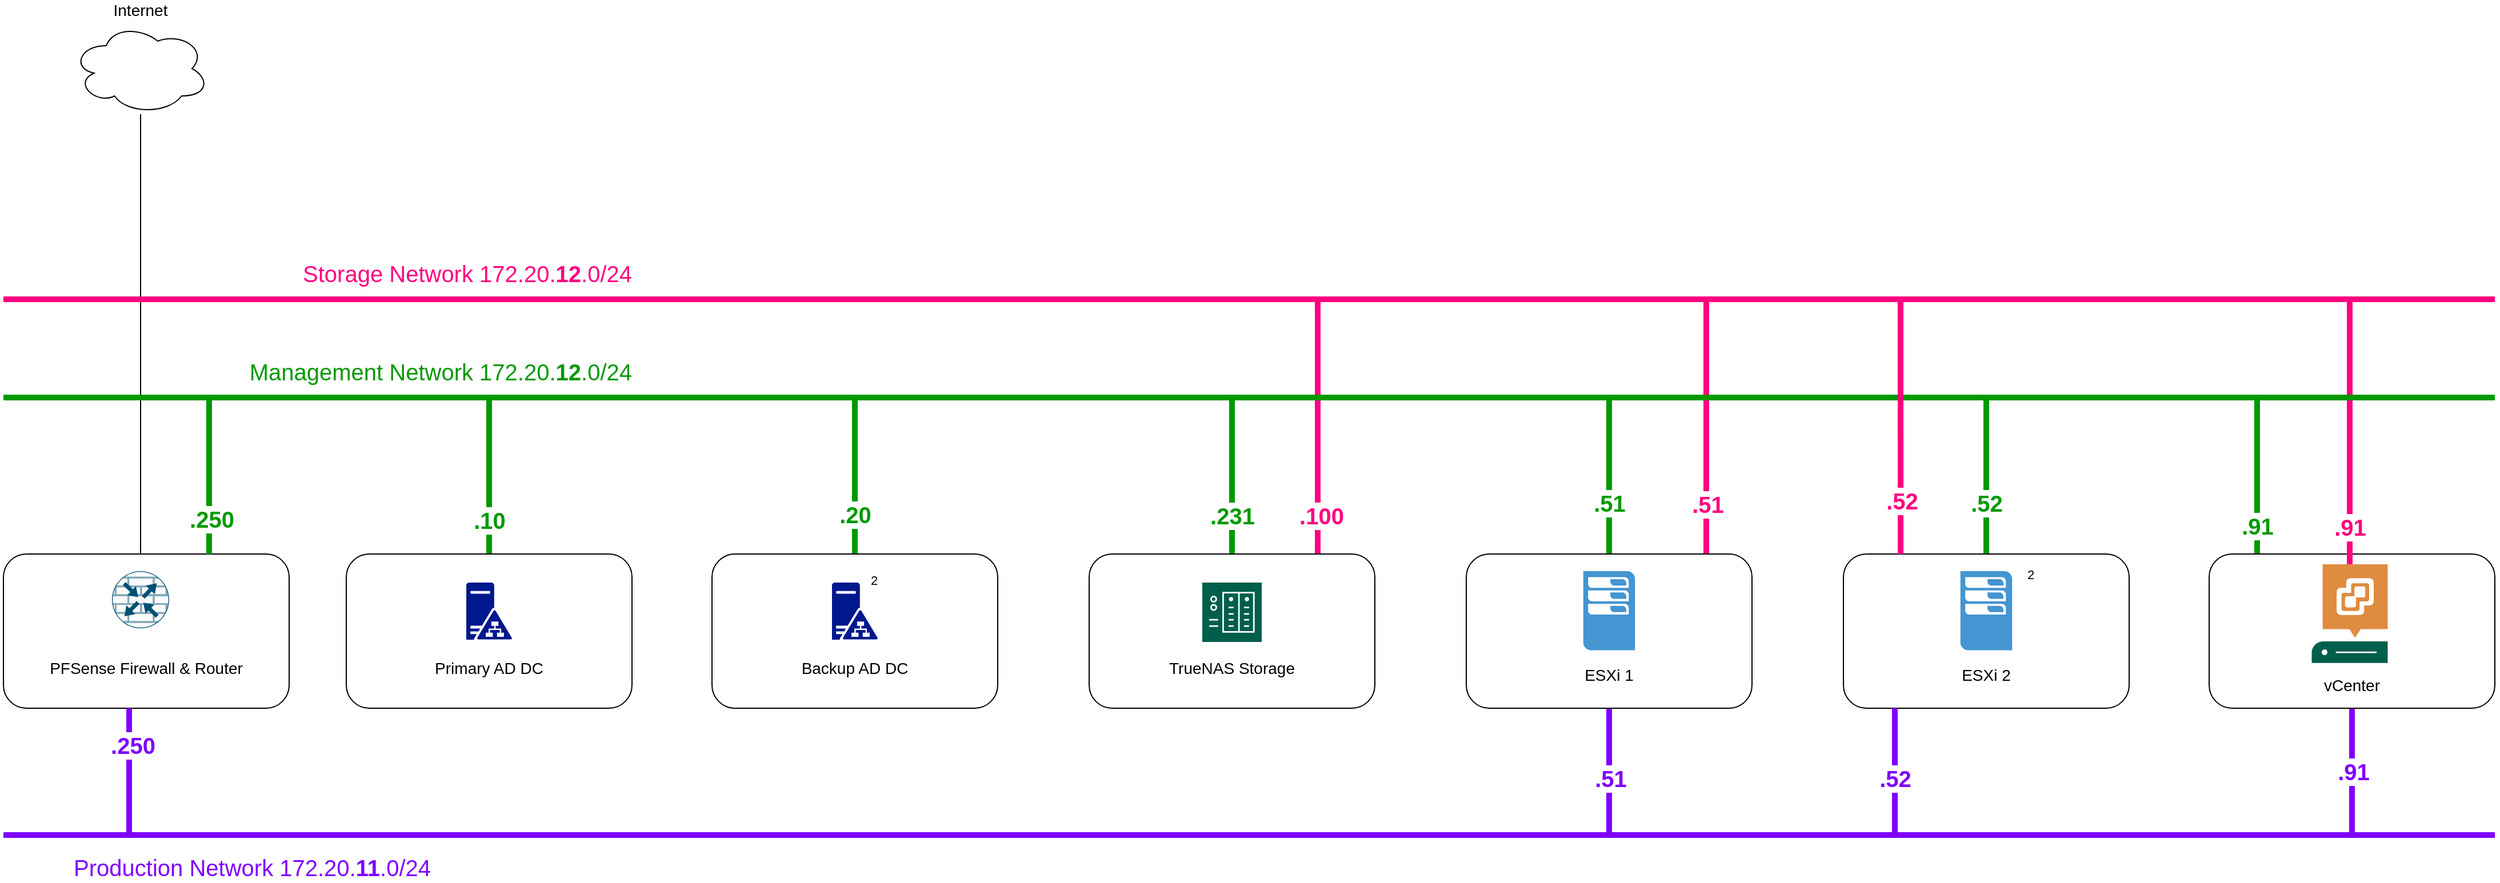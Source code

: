 <mxfile version="20.5.3" type="github">
  <diagram id="sirWhhB7pOe3GyJsnbqC" name="Page-1">
    <mxGraphModel dx="1892" dy="1148" grid="1" gridSize="10" guides="1" tooltips="1" connect="1" arrows="1" fold="1" page="1" pageScale="1" pageWidth="850" pageHeight="1100" math="0" shadow="0">
      <root>
        <mxCell id="0" />
        <mxCell id="1" parent="0" />
        <mxCell id="KDtAswgpiZjDjle5bZfT-6" style="edgeStyle=orthogonalEdgeStyle;rounded=0;orthogonalLoop=1;jettySize=auto;html=1;fontSize=14;verticalAlign=middle;endArrow=none;endFill=0;" edge="1" parent="1" source="KDtAswgpiZjDjle5bZfT-5">
          <mxGeometry relative="1" as="geometry">
            <mxPoint x="160" y="590" as="targetPoint" />
          </mxGeometry>
        </mxCell>
        <mxCell id="KDtAswgpiZjDjle5bZfT-76" value="&lt;font color=&quot;#7F00FF&quot;&gt;&lt;b&gt;.91&lt;/b&gt;&lt;br&gt;&lt;/font&gt;" style="edgeStyle=orthogonalEdgeStyle;rounded=0;orthogonalLoop=1;jettySize=auto;html=1;strokeColor=#7F00FF;strokeWidth=5;fontSize=20;fontColor=#FF0080;endArrow=none;endFill=0;" edge="1" parent="1" source="KDtAswgpiZjDjle5bZfT-35">
          <mxGeometry relative="1" as="geometry">
            <mxPoint x="2095.0" y="830" as="targetPoint" />
          </mxGeometry>
        </mxCell>
        <mxCell id="KDtAswgpiZjDjle5bZfT-78" value="&lt;font color=&quot;#009900&quot;&gt;.91&lt;br&gt;&lt;/font&gt;" style="edgeStyle=orthogonalEdgeStyle;rounded=0;orthogonalLoop=1;jettySize=auto;html=1;strokeColor=#009900;strokeWidth=5;fontSize=20;fontColor=#7F00FF;endArrow=none;endFill=0;fontStyle=1" edge="1" parent="1">
          <mxGeometry x="-0.63" relative="1" as="geometry">
            <mxPoint x="2012" y="450" as="targetPoint" />
            <mxPoint x="2012.0" y="585" as="sourcePoint" />
            <Array as="points">
              <mxPoint x="2012" y="550" />
              <mxPoint x="2012" y="550" />
            </Array>
            <mxPoint as="offset" />
          </mxGeometry>
        </mxCell>
        <mxCell id="KDtAswgpiZjDjle5bZfT-35" value="" style="rounded=1;whiteSpace=wrap;html=1;fontSize=14;" vertex="1" parent="1">
          <mxGeometry x="1970" y="585" width="250" height="135" as="geometry" />
        </mxCell>
        <mxCell id="KDtAswgpiZjDjle5bZfT-37" value="vCenter" style="text;html=1;strokeColor=none;fillColor=none;align=center;verticalAlign=middle;whiteSpace=wrap;rounded=0;fontSize=14;" vertex="1" parent="KDtAswgpiZjDjle5bZfT-35">
          <mxGeometry x="20" y="100" width="210" height="30" as="geometry" />
        </mxCell>
        <mxCell id="KDtAswgpiZjDjle5bZfT-62" value="&lt;b&gt;.52&lt;/b&gt;" style="edgeStyle=orthogonalEdgeStyle;rounded=0;orthogonalLoop=1;jettySize=auto;html=1;strokeColor=#009900;strokeWidth=5;fontSize=20;fontColor=#009900;endArrow=none;endFill=0;" edge="1" parent="1" source="KDtAswgpiZjDjle5bZfT-32">
          <mxGeometry x="-0.333" relative="1" as="geometry">
            <mxPoint x="1775" y="450" as="targetPoint" />
            <Array as="points">
              <mxPoint x="1775" y="520" />
              <mxPoint x="1775" y="520" />
            </Array>
            <mxPoint as="offset" />
          </mxGeometry>
        </mxCell>
        <mxCell id="KDtAswgpiZjDjle5bZfT-32" value="" style="rounded=1;whiteSpace=wrap;html=1;fontSize=14;" vertex="1" parent="1">
          <mxGeometry x="1650" y="585" width="250" height="135" as="geometry" />
        </mxCell>
        <mxCell id="KDtAswgpiZjDjle5bZfT-33" value="&lt;div&gt;2&lt;/div&gt;" style="text;html=1;strokeColor=none;fillColor=none;align=center;verticalAlign=middle;whiteSpace=wrap;rounded=0;fontSize=11;" vertex="1" parent="KDtAswgpiZjDjle5bZfT-32">
          <mxGeometry x="134" y="3" width="60" height="30" as="geometry" />
        </mxCell>
        <mxCell id="KDtAswgpiZjDjle5bZfT-48" style="edgeStyle=orthogonalEdgeStyle;rounded=0;orthogonalLoop=1;jettySize=auto;html=1;strokeColor=#7F00FF;strokeWidth=5;fontSize=20;fontColor=#7F00FF;endArrow=none;endFill=0;" edge="1" parent="1" source="KDtAswgpiZjDjle5bZfT-29">
          <mxGeometry relative="1" as="geometry">
            <mxPoint x="1445" y="830" as="targetPoint" />
          </mxGeometry>
        </mxCell>
        <mxCell id="KDtAswgpiZjDjle5bZfT-49" value="&lt;b&gt;.51&lt;/b&gt;" style="edgeLabel;html=1;align=center;verticalAlign=middle;resizable=0;points=[];fontSize=20;fontColor=#7F00FF;" vertex="1" connectable="0" parent="KDtAswgpiZjDjle5bZfT-48">
          <mxGeometry x="0.104" relative="1" as="geometry">
            <mxPoint as="offset" />
          </mxGeometry>
        </mxCell>
        <mxCell id="KDtAswgpiZjDjle5bZfT-61" value="&lt;b&gt;.51&lt;/b&gt;" style="edgeStyle=orthogonalEdgeStyle;rounded=0;orthogonalLoop=1;jettySize=auto;html=1;strokeColor=#009900;strokeWidth=5;fontSize=20;fontColor=#009900;endArrow=none;endFill=0;" edge="1" parent="1" source="KDtAswgpiZjDjle5bZfT-29">
          <mxGeometry x="-0.333" relative="1" as="geometry">
            <mxPoint x="1445" y="450" as="targetPoint" />
            <mxPoint as="offset" />
          </mxGeometry>
        </mxCell>
        <mxCell id="KDtAswgpiZjDjle5bZfT-68" style="edgeStyle=orthogonalEdgeStyle;rounded=0;orthogonalLoop=1;jettySize=auto;html=1;strokeColor=#FF0080;strokeWidth=5;fontSize=20;fontColor=#FF0080;endArrow=none;endFill=0;" edge="1" parent="1" source="KDtAswgpiZjDjle5bZfT-29">
          <mxGeometry relative="1" as="geometry">
            <mxPoint x="1530" y="360" as="targetPoint" />
            <Array as="points">
              <mxPoint x="1530" y="360" />
            </Array>
          </mxGeometry>
        </mxCell>
        <mxCell id="KDtAswgpiZjDjle5bZfT-69" value="&lt;b&gt;.51&lt;/b&gt;" style="edgeLabel;html=1;align=center;verticalAlign=middle;resizable=0;points=[];fontSize=20;fontColor=#FF0080;" vertex="1" connectable="0" parent="KDtAswgpiZjDjle5bZfT-68">
          <mxGeometry x="-0.581" y="-1" relative="1" as="geometry">
            <mxPoint y="3" as="offset" />
          </mxGeometry>
        </mxCell>
        <mxCell id="KDtAswgpiZjDjle5bZfT-29" value="" style="rounded=1;whiteSpace=wrap;html=1;fontSize=14;" vertex="1" parent="1">
          <mxGeometry x="1320" y="585" width="250" height="135" as="geometry" />
        </mxCell>
        <mxCell id="KDtAswgpiZjDjle5bZfT-59" style="edgeStyle=orthogonalEdgeStyle;rounded=0;orthogonalLoop=1;jettySize=auto;html=1;strokeColor=#009900;strokeWidth=5;fontSize=20;fontColor=#009900;endArrow=none;endFill=0;" edge="1" parent="1" source="KDtAswgpiZjDjle5bZfT-24">
          <mxGeometry relative="1" as="geometry">
            <mxPoint x="1115" y="450" as="targetPoint" />
            <Array as="points">
              <mxPoint x="1115" y="480" />
              <mxPoint x="1115" y="480" />
            </Array>
          </mxGeometry>
        </mxCell>
        <mxCell id="KDtAswgpiZjDjle5bZfT-60" value="&lt;b&gt;.231&lt;/b&gt;" style="edgeLabel;html=1;align=center;verticalAlign=middle;resizable=0;points=[];fontSize=20;fontColor=#009900;" vertex="1" connectable="0" parent="KDtAswgpiZjDjle5bZfT-59">
          <mxGeometry x="0.534" y="-3" relative="1" as="geometry">
            <mxPoint x="-3" y="69" as="offset" />
          </mxGeometry>
        </mxCell>
        <mxCell id="KDtAswgpiZjDjle5bZfT-66" style="edgeStyle=orthogonalEdgeStyle;rounded=0;orthogonalLoop=1;jettySize=auto;html=1;strokeColor=#FF0080;strokeWidth=5;fontSize=20;fontColor=#FF0080;endArrow=none;endFill=0;" edge="1" parent="1" source="KDtAswgpiZjDjle5bZfT-24">
          <mxGeometry relative="1" as="geometry">
            <mxPoint x="1190" y="360" as="targetPoint" />
            <Array as="points">
              <mxPoint x="1190" y="370" />
            </Array>
          </mxGeometry>
        </mxCell>
        <mxCell id="KDtAswgpiZjDjle5bZfT-67" value="&lt;b&gt;.100&lt;/b&gt;" style="edgeLabel;html=1;align=center;verticalAlign=middle;resizable=0;points=[];fontSize=20;fontColor=#FF0080;" vertex="1" connectable="0" parent="KDtAswgpiZjDjle5bZfT-66">
          <mxGeometry x="-0.603" y="-3" relative="1" as="geometry">
            <mxPoint y="10" as="offset" />
          </mxGeometry>
        </mxCell>
        <mxCell id="KDtAswgpiZjDjle5bZfT-24" value="" style="rounded=1;whiteSpace=wrap;html=1;fontSize=14;" vertex="1" parent="1">
          <mxGeometry x="990" y="585" width="250" height="135" as="geometry" />
        </mxCell>
        <mxCell id="KDtAswgpiZjDjle5bZfT-58" value="&lt;b&gt;.20&lt;/b&gt;" style="edgeStyle=orthogonalEdgeStyle;rounded=0;orthogonalLoop=1;jettySize=auto;html=1;strokeColor=#009900;strokeWidth=5;fontSize=20;fontColor=#009900;endArrow=none;endFill=0;" edge="1" parent="1">
          <mxGeometry x="-0.481" relative="1" as="geometry">
            <mxPoint x="785" y="450" as="targetPoint" />
            <mxPoint x="785" y="585" as="sourcePoint" />
            <mxPoint as="offset" />
          </mxGeometry>
        </mxCell>
        <mxCell id="KDtAswgpiZjDjle5bZfT-20" value="" style="rounded=1;whiteSpace=wrap;html=1;fontSize=14;" vertex="1" parent="1">
          <mxGeometry x="660" y="585" width="250" height="135" as="geometry" />
        </mxCell>
        <mxCell id="KDtAswgpiZjDjle5bZfT-56" style="edgeStyle=orthogonalEdgeStyle;rounded=0;orthogonalLoop=1;jettySize=auto;html=1;strokeColor=#009900;strokeWidth=5;fontSize=20;fontColor=#009900;endArrow=none;endFill=0;" edge="1" parent="1" source="KDtAswgpiZjDjle5bZfT-15">
          <mxGeometry relative="1" as="geometry">
            <mxPoint x="465" y="450" as="targetPoint" />
            <Array as="points">
              <mxPoint x="465" y="450" />
            </Array>
          </mxGeometry>
        </mxCell>
        <mxCell id="KDtAswgpiZjDjle5bZfT-57" value="&lt;b&gt;.10&lt;/b&gt;" style="edgeLabel;html=1;align=center;verticalAlign=middle;resizable=0;points=[];fontSize=20;fontColor=#009900;" vertex="1" connectable="0" parent="KDtAswgpiZjDjle5bZfT-56">
          <mxGeometry x="-0.1" y="-6" relative="1" as="geometry">
            <mxPoint x="-6" y="31" as="offset" />
          </mxGeometry>
        </mxCell>
        <mxCell id="KDtAswgpiZjDjle5bZfT-15" value="" style="rounded=1;whiteSpace=wrap;html=1;fontSize=14;" vertex="1" parent="1">
          <mxGeometry x="340" y="585" width="250" height="135" as="geometry" />
        </mxCell>
        <mxCell id="KDtAswgpiZjDjle5bZfT-8" value="" style="rounded=1;whiteSpace=wrap;html=1;fontSize=14;" vertex="1" parent="1">
          <mxGeometry x="40" y="585" width="250" height="135" as="geometry" />
        </mxCell>
        <mxCell id="KDtAswgpiZjDjle5bZfT-4" value="" style="sketch=0;points=[[0.5,0,0],[1,0.5,0],[0.5,1,0],[0,0.5,0],[0.145,0.145,0],[0.856,0.145,0],[0.855,0.856,0],[0.145,0.855,0]];verticalLabelPosition=bottom;html=1;verticalAlign=top;aspect=fixed;align=center;pointerEvents=1;shape=mxgraph.cisco19.rect;prIcon=router_with_firewall;fillColor=#FAFAFA;strokeColor=#005073;" vertex="1" parent="1">
          <mxGeometry x="135" y="600" width="50" height="50" as="geometry" />
        </mxCell>
        <mxCell id="KDtAswgpiZjDjle5bZfT-5" value="&lt;font style=&quot;font-size: 14px;&quot;&gt;Internet&lt;/font&gt;" style="ellipse;shape=cloud;whiteSpace=wrap;html=1;labelPosition=center;verticalLabelPosition=top;align=center;verticalAlign=bottom;" vertex="1" parent="1">
          <mxGeometry x="100" y="120" width="120" height="80" as="geometry" />
        </mxCell>
        <mxCell id="KDtAswgpiZjDjle5bZfT-9" value="PFSense Firewall &amp;amp; Router" style="text;html=1;strokeColor=none;fillColor=none;align=center;verticalAlign=middle;whiteSpace=wrap;rounded=0;fontSize=14;" vertex="1" parent="1">
          <mxGeometry x="60" y="670" width="210" height="30" as="geometry" />
        </mxCell>
        <mxCell id="KDtAswgpiZjDjle5bZfT-14" value="Primary AD DC" style="text;html=1;strokeColor=none;fillColor=none;align=center;verticalAlign=middle;whiteSpace=wrap;rounded=0;fontSize=14;" vertex="1" parent="1">
          <mxGeometry x="360" y="670" width="210" height="30" as="geometry" />
        </mxCell>
        <mxCell id="KDtAswgpiZjDjle5bZfT-16" value="" style="sketch=0;aspect=fixed;pointerEvents=1;shadow=0;dashed=0;html=1;strokeColor=none;labelPosition=center;verticalLabelPosition=bottom;verticalAlign=top;align=center;fillColor=#00188D;shape=mxgraph.mscae.enterprise.ad_fs;fontSize=14;" vertex="1" parent="1">
          <mxGeometry x="445" y="610" width="40" height="50" as="geometry" />
        </mxCell>
        <mxCell id="KDtAswgpiZjDjle5bZfT-18" value="" style="sketch=0;aspect=fixed;pointerEvents=1;shadow=0;dashed=0;html=1;strokeColor=none;labelPosition=right;verticalLabelPosition=top;verticalAlign=bottom;align=left;fillColor=#00188D;shape=mxgraph.mscae.enterprise.ad_fs;fontSize=11;" vertex="1" parent="1">
          <mxGeometry x="765" y="610" width="40" height="50" as="geometry" />
        </mxCell>
        <mxCell id="KDtAswgpiZjDjle5bZfT-19" value="Backup AD DC" style="text;html=1;strokeColor=none;fillColor=none;align=center;verticalAlign=middle;whiteSpace=wrap;rounded=0;fontSize=14;" vertex="1" parent="1">
          <mxGeometry x="680" y="670" width="210" height="30" as="geometry" />
        </mxCell>
        <mxCell id="KDtAswgpiZjDjle5bZfT-21" value="&lt;div&gt;2&lt;/div&gt;" style="text;html=1;strokeColor=none;fillColor=none;align=center;verticalAlign=middle;whiteSpace=wrap;rounded=0;fontSize=11;" vertex="1" parent="1">
          <mxGeometry x="772" y="593" width="60" height="30" as="geometry" />
        </mxCell>
        <mxCell id="KDtAswgpiZjDjle5bZfT-22" value="" style="sketch=0;pointerEvents=1;shadow=0;dashed=0;html=1;strokeColor=none;fillColor=#005F4B;labelPosition=center;verticalLabelPosition=bottom;verticalAlign=top;align=center;outlineConnect=0;shape=mxgraph.veeam2.nas;fontSize=11;" vertex="1" parent="1">
          <mxGeometry x="1089" y="610" width="52" height="52" as="geometry" />
        </mxCell>
        <mxCell id="KDtAswgpiZjDjle5bZfT-25" value="TrueNAS Storage" style="text;html=1;strokeColor=none;fillColor=none;align=center;verticalAlign=middle;whiteSpace=wrap;rounded=0;fontSize=14;" vertex="1" parent="1">
          <mxGeometry x="1010" y="670" width="210" height="30" as="geometry" />
        </mxCell>
        <mxCell id="KDtAswgpiZjDjle5bZfT-26" value="" style="pointerEvents=1;shadow=0;dashed=0;html=1;strokeColor=none;fillColor=#4495D1;labelPosition=center;verticalLabelPosition=bottom;verticalAlign=top;align=center;outlineConnect=0;shape=mxgraph.veeam.2d.esx_esxi;fontSize=11;" vertex="1" parent="1">
          <mxGeometry x="1422.39" y="600" width="45.23" height="69.2" as="geometry" />
        </mxCell>
        <mxCell id="KDtAswgpiZjDjle5bZfT-28" value="ESXi 1" style="text;html=1;strokeColor=none;fillColor=none;align=center;verticalAlign=middle;whiteSpace=wrap;rounded=0;fontSize=14;" vertex="1" parent="1">
          <mxGeometry x="1340" y="676" width="210" height="30" as="geometry" />
        </mxCell>
        <mxCell id="KDtAswgpiZjDjle5bZfT-30" value="" style="pointerEvents=1;shadow=0;dashed=0;html=1;strokeColor=none;fillColor=#4495D1;labelPosition=center;verticalLabelPosition=bottom;verticalAlign=top;align=center;outlineConnect=0;shape=mxgraph.veeam.2d.esx_esxi;fontSize=11;" vertex="1" parent="1">
          <mxGeometry x="1752.39" y="600" width="45.23" height="69.2" as="geometry" />
        </mxCell>
        <mxCell id="KDtAswgpiZjDjle5bZfT-31" value="ESXi 2" style="text;html=1;strokeColor=none;fillColor=none;align=center;verticalAlign=middle;whiteSpace=wrap;rounded=0;fontSize=14;" vertex="1" parent="1">
          <mxGeometry x="1670" y="676" width="210" height="30" as="geometry" />
        </mxCell>
        <mxCell id="KDtAswgpiZjDjle5bZfT-79" style="edgeStyle=orthogonalEdgeStyle;rounded=0;orthogonalLoop=1;jettySize=auto;html=1;strokeColor=#FF0080;strokeWidth=5;fontSize=20;fontColor=#009900;endArrow=none;endFill=0;" edge="1" parent="1" source="KDtAswgpiZjDjle5bZfT-36">
          <mxGeometry relative="1" as="geometry">
            <mxPoint x="2093" y="360" as="targetPoint" />
            <Array as="points">
              <mxPoint x="2093" y="370" />
            </Array>
          </mxGeometry>
        </mxCell>
        <mxCell id="KDtAswgpiZjDjle5bZfT-80" value="&lt;font color=&quot;#FF0080&quot;&gt;&lt;b&gt;.91&lt;/b&gt;&lt;/font&gt;" style="edgeLabel;html=1;align=center;verticalAlign=middle;resizable=0;points=[];fontSize=20;fontColor=#009900;" vertex="1" connectable="0" parent="KDtAswgpiZjDjle5bZfT-79">
          <mxGeometry x="0.816" y="-1" relative="1" as="geometry">
            <mxPoint x="-1" y="179" as="offset" />
          </mxGeometry>
        </mxCell>
        <mxCell id="KDtAswgpiZjDjle5bZfT-36" value="" style="sketch=0;pointerEvents=1;shadow=0;dashed=0;html=1;strokeColor=none;fillColor=#005F4B;labelPosition=center;verticalLabelPosition=bottom;verticalAlign=top;align=center;outlineConnect=0;shape=mxgraph.veeam2.vcenter_server;fontSize=11;" vertex="1" parent="1">
          <mxGeometry x="2059.77" y="594" width="66.46" height="86.4" as="geometry" />
        </mxCell>
        <mxCell id="KDtAswgpiZjDjle5bZfT-38" value="Production Network 172.20.&lt;b&gt;11&lt;/b&gt;.0/24" style="endArrow=none;html=1;rounded=0;fontSize=20;fontColor=#7F00FF;strokeColor=#7F00FF;strokeWidth=5;labelPosition=left;verticalLabelPosition=bottom;align=right;verticalAlign=top;" edge="1" parent="1">
          <mxGeometry x="-0.656" y="-10" width="50" height="50" relative="1" as="geometry">
            <mxPoint x="40" y="831" as="sourcePoint" />
            <mxPoint x="2220" y="831" as="targetPoint" />
            <mxPoint as="offset" />
          </mxGeometry>
        </mxCell>
        <mxCell id="KDtAswgpiZjDjle5bZfT-39" value="" style="endArrow=none;html=1;rounded=0;strokeColor=#7F00FF;strokeWidth=5;fontSize=20;fontColor=#7F00FF;entryX=0.44;entryY=1;entryDx=0;entryDy=0;entryPerimeter=0;" edge="1" parent="1">
          <mxGeometry width="50" height="50" relative="1" as="geometry">
            <mxPoint x="150" y="830" as="sourcePoint" />
            <mxPoint x="150.0" y="720" as="targetPoint" />
          </mxGeometry>
        </mxCell>
        <mxCell id="KDtAswgpiZjDjle5bZfT-40" value="&lt;b&gt;.250&lt;/b&gt;" style="edgeLabel;html=1;align=center;verticalAlign=middle;resizable=0;points=[];fontSize=20;fontColor=#7F00FF;" vertex="1" connectable="0" parent="KDtAswgpiZjDjle5bZfT-39">
          <mxGeometry x="0.445" y="-3" relative="1" as="geometry">
            <mxPoint y="1" as="offset" />
          </mxGeometry>
        </mxCell>
        <mxCell id="KDtAswgpiZjDjle5bZfT-50" style="edgeStyle=orthogonalEdgeStyle;rounded=0;orthogonalLoop=1;jettySize=auto;html=1;strokeColor=#7F00FF;strokeWidth=5;fontSize=20;fontColor=#7F00FF;endArrow=none;endFill=0;" edge="1" parent="1">
          <mxGeometry relative="1" as="geometry">
            <mxPoint x="1695" y="830" as="targetPoint" />
            <mxPoint x="1695" y="720" as="sourcePoint" />
          </mxGeometry>
        </mxCell>
        <mxCell id="KDtAswgpiZjDjle5bZfT-51" value="&lt;b&gt;.52&lt;/b&gt;" style="edgeLabel;html=1;align=center;verticalAlign=middle;resizable=0;points=[];fontSize=20;fontColor=#7F00FF;" vertex="1" connectable="0" parent="KDtAswgpiZjDjle5bZfT-50">
          <mxGeometry x="0.104" relative="1" as="geometry">
            <mxPoint as="offset" />
          </mxGeometry>
        </mxCell>
        <mxCell id="KDtAswgpiZjDjle5bZfT-52" value="Management Network 172.20.&lt;b&gt;12&lt;/b&gt;.0/24" style="endArrow=none;html=1;rounded=0;fontSize=20;fontColor=#009900;strokeColor=#009900;strokeWidth=5;labelPosition=left;verticalLabelPosition=top;align=right;verticalAlign=bottom;" edge="1" parent="1">
          <mxGeometry x="-0.495" y="8" width="50" height="50" relative="1" as="geometry">
            <mxPoint x="40" y="448" as="sourcePoint" />
            <mxPoint x="2220" y="448" as="targetPoint" />
            <mxPoint as="offset" />
          </mxGeometry>
        </mxCell>
        <mxCell id="KDtAswgpiZjDjle5bZfT-53" style="edgeStyle=orthogonalEdgeStyle;rounded=0;orthogonalLoop=1;jettySize=auto;html=1;strokeColor=#009900;strokeWidth=5;fontSize=20;fontColor=#009900;endArrow=none;endFill=0;" edge="1" parent="1" source="KDtAswgpiZjDjle5bZfT-8">
          <mxGeometry relative="1" as="geometry">
            <mxPoint x="220" y="450" as="targetPoint" />
            <Array as="points">
              <mxPoint x="220" y="450" />
            </Array>
          </mxGeometry>
        </mxCell>
        <mxCell id="KDtAswgpiZjDjle5bZfT-54" value="&lt;b&gt;.250&lt;/b&gt;" style="edgeLabel;html=1;align=center;verticalAlign=middle;resizable=0;points=[];fontSize=20;fontColor=#009900;" vertex="1" connectable="0" parent="KDtAswgpiZjDjle5bZfT-53">
          <mxGeometry x="-0.539" y="-2" relative="1" as="geometry">
            <mxPoint as="offset" />
          </mxGeometry>
        </mxCell>
        <mxCell id="KDtAswgpiZjDjle5bZfT-65" value="Storage Network 172.20.&lt;b&gt;12&lt;/b&gt;.0/24" style="endArrow=none;html=1;rounded=0;fontSize=20;fontColor=#FF0080;strokeColor=#FF0080;strokeWidth=5;labelPosition=left;verticalLabelPosition=top;align=right;verticalAlign=bottom;" edge="1" parent="1">
          <mxGeometry x="-0.495" y="8" width="50" height="50" relative="1" as="geometry">
            <mxPoint x="40" y="362" as="sourcePoint" />
            <mxPoint x="2220" y="362" as="targetPoint" />
            <mxPoint as="offset" />
          </mxGeometry>
        </mxCell>
        <mxCell id="KDtAswgpiZjDjle5bZfT-72" style="edgeStyle=orthogonalEdgeStyle;rounded=0;orthogonalLoop=1;jettySize=auto;html=1;strokeColor=#FF0080;strokeWidth=5;fontSize=20;fontColor=#FF0080;endArrow=none;endFill=0;" edge="1" parent="1">
          <mxGeometry relative="1" as="geometry">
            <mxPoint x="1700" y="360" as="targetPoint" />
            <mxPoint x="1700.029" y="585" as="sourcePoint" />
            <Array as="points">
              <mxPoint x="1700" y="360" />
            </Array>
          </mxGeometry>
        </mxCell>
        <mxCell id="KDtAswgpiZjDjle5bZfT-73" value="&lt;b&gt;.52&lt;/b&gt;" style="edgeLabel;html=1;align=center;verticalAlign=middle;resizable=0;points=[];fontSize=20;fontColor=#FF0080;" vertex="1" connectable="0" parent="KDtAswgpiZjDjle5bZfT-72">
          <mxGeometry x="-0.581" y="-1" relative="1" as="geometry">
            <mxPoint as="offset" />
          </mxGeometry>
        </mxCell>
      </root>
    </mxGraphModel>
  </diagram>
</mxfile>
